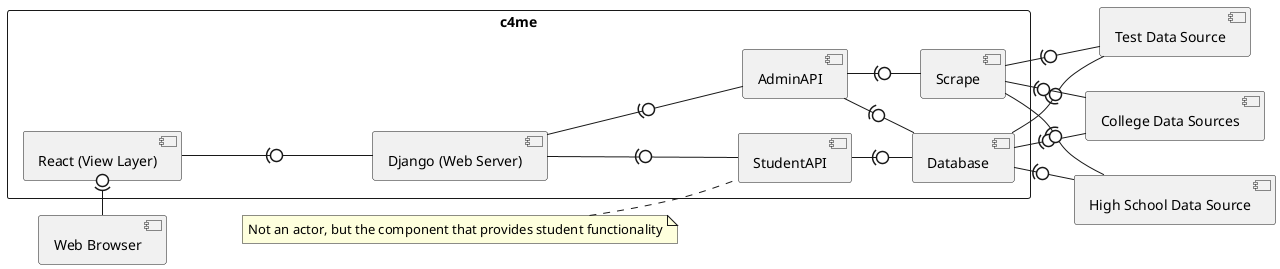 @startuml
left to right direction

component "Web Browser" as wb

rectangle c4me {
    component "StudentAPI" as student
    component "AdminAPI" as admin
    component "Django (Web Server)" as ws
    component "React (View Layer)" as react
    component "Database" as cdb
    component "Scrape" as scrape
}

component "College Data Sources" as cds
component "High School Data Source" as hsds
component "Test Data Source" as tds


'Data reliance
cdb -(0- cds
cdb -(0- tds
cdb -(0- hsds

ws -(0- student
ws -(0- admin

student -(0- cdb

admin -(0- cdb
admin -(0- scrape

scrape -(0- cds
scrape -(0- tds
scrape -(0- hsds

wb -(0 react 
react -(0- ws 


 
note left of student : Not an actor, but the component that provides student functionality

@enduml